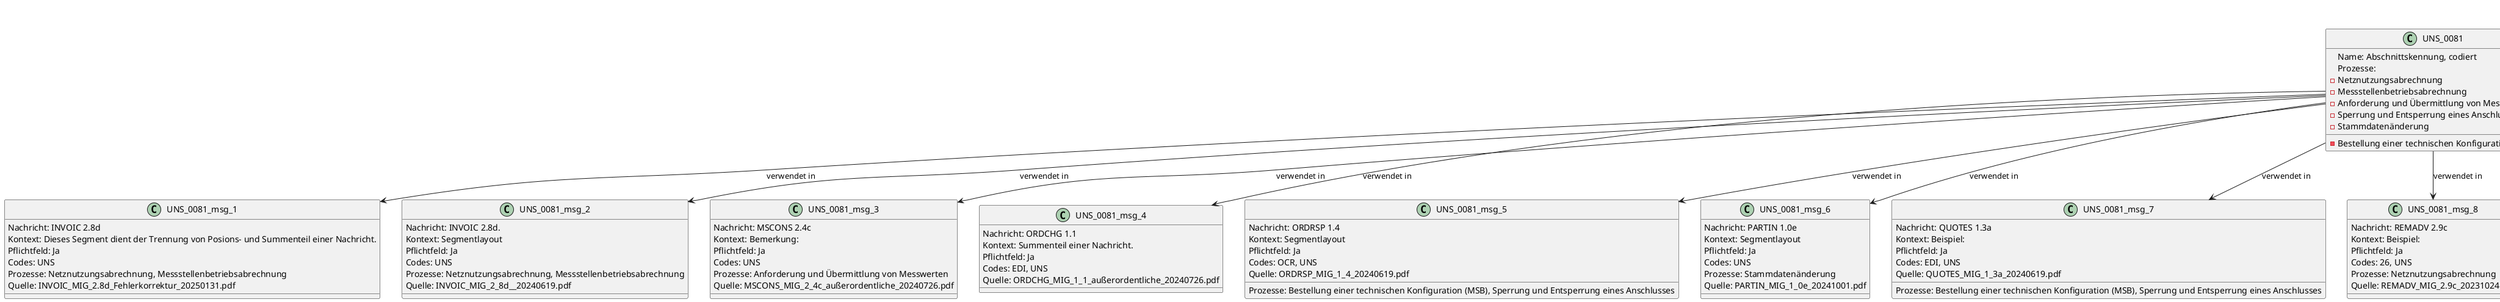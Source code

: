 @startuml
title Datenatlas – UNS:0081
class UNS_0081 {
  Name: Abschnittskennung, codiert
  Prozesse:
    - Netznutzungsabrechnung
    - Messstellenbetriebsabrechnung
    - Anforderung und Übermittlung von Messwerten
    - Bestellung einer technischen Konfiguration (MSB)
    - Sperrung und Entsperrung eines Anschlusses
    - Stammdatenänderung
}
class UNS_0081_msg_1 {
  Nachricht: INVOIC 2.8d
  Kontext: Dieses Segment dient der Trennung von Posions- und Summenteil einer Nachricht.
  Pflichtfeld: Ja
  Codes: UNS
  Prozesse: Netznutzungsabrechnung, Messstellenbetriebsabrechnung
  Quelle: INVOIC_MIG_2.8d_Fehlerkorrektur_20250131.pdf
}
UNS_0081 --> UNS_0081_msg_1 : verwendet in
class UNS_0081_msg_2 {
  Nachricht: INVOIC 2.8d.
  Kontext: Segmentlayout
  Pflichtfeld: Ja
  Codes: UNS
  Prozesse: Netznutzungsabrechnung, Messstellenbetriebsabrechnung
  Quelle: INVOIC_MIG_2_8d__20240619.pdf
}
UNS_0081 --> UNS_0081_msg_2 : verwendet in
class UNS_0081_msg_3 {
  Nachricht: MSCONS 2.4c
  Kontext: Bemerkung:
  Pflichtfeld: Ja
  Codes: UNS
  Prozesse: Anforderung und Übermittlung von Messwerten
  Quelle: MSCONS_MIG_2_4c_außerordentliche_20240726.pdf
}
UNS_0081 --> UNS_0081_msg_3 : verwendet in
class UNS_0081_msg_4 {
  Nachricht: ORDCHG 1.1
  Kontext: Summenteil einer Nachricht.
  Pflichtfeld: Ja
  Codes: EDI, UNS
  Quelle: ORDCHG_MIG_1_1_außerordentliche_20240726.pdf
}
UNS_0081 --> UNS_0081_msg_4 : verwendet in
class UNS_0081_msg_5 {
  Nachricht: ORDRSP 1.4
  Kontext: Segmentlayout
  Pflichtfeld: Ja
  Codes: OCR, UNS
  Prozesse: Bestellung einer technischen Konfiguration (MSB), Sperrung und Entsperrung eines Anschlusses
  Quelle: ORDRSP_MIG_1_4_20240619.pdf
}
UNS_0081 --> UNS_0081_msg_5 : verwendet in
class UNS_0081_msg_6 {
  Nachricht: PARTIN 1.0e
  Kontext: Segmentlayout
  Pflichtfeld: Ja
  Codes: UNS
  Prozesse: Stammdatenänderung
  Quelle: PARTIN_MIG_1_0e_20241001.pdf
}
UNS_0081 --> UNS_0081_msg_6 : verwendet in
class UNS_0081_msg_7 {
  Nachricht: QUOTES 1.3a
  Kontext: Beispiel:
  Pflichtfeld: Ja
  Codes: EDI, UNS
  Prozesse: Bestellung einer technischen Konfiguration (MSB), Sperrung und Entsperrung eines Anschlusses
  Quelle: QUOTES_MIG_1_3a_20240619.pdf
}
UNS_0081 --> UNS_0081_msg_7 : verwendet in
class UNS_0081_msg_8 {
  Nachricht: REMADV 2.9c
  Kontext: Beispiel:
  Pflichtfeld: Ja
  Codes: 26, UNS
  Prozesse: Netznutzungsabrechnung
  Quelle: REMADV_MIG_2.9c_20231024.pdf
}
UNS_0081 --> UNS_0081_msg_8 : verwendet in
class UNS_0081_msg_9 {
  Nachricht: REQOTE 1.3b
  Kontext: Bemerkung:
  Pflichtfeld: Ja
  Codes: UNS
  Prozesse: Bestellung einer technischen Konfiguration (MSB)
  Quelle: REQOTE_MIG_1_3b_20241001.pdf
}
UNS_0081 --> UNS_0081_msg_9 : verwendet in
class UNS_0081_proc_1 <<process>> {
  Netznutzungsabrechnung
  Gesetze: StromNEV, StromNZV
  Zusammenfassung: Wie funktioniert die Netznutzungsabrechnung zwischen Netzbetreiber und Lieferant?
}
UNS_0081 ..> UNS_0081_proc_1 : eingebettet in
class UNS_0081_proc_2 <<process>> {
  Messstellenbetriebsabrechnung
  Gesetze: MsbG
  Zusammenfassung: Beschreibe den Prozess der Abrechnung von Messstellenbetriebsleistungen.
}
UNS_0081 ..> UNS_0081_proc_2 : eingebettet in
class UNS_0081_proc_3 <<process>> {
  Anforderung und Übermittlung von Messwerten
  Gesetze: MsbG
  Zusammenfassung: Wie kann ein Marktpartner (z.B.
}
UNS_0081 ..> UNS_0081_proc_3 : eingebettet in
class UNS_0081_proc_4 <<process>> {
  Bestellung einer technischen Konfiguration (MSB)
  Gesetze: MsbG, EnWG
  Zusammenfassung: Erläutere den Prozess zur Bestellung einer spezifischen technischen Konfiguration bei einem Messstellenbetreiber, beispielsweise für ein intelligentes Messsystem.
}
UNS_0081 ..> UNS_0081_proc_4 : eingebettet in
class UNS_0081_proc_5 <<process>> {
  Sperrung und Entsperrung eines Anschlusses
  Gesetze: StromGVV
  Zusammenfassung: Beschreibe den End-to-End-Prozess für die Sperrung und Wiederherstellung eines Netzanschlusses.
}
UNS_0081 ..> UNS_0081_proc_5 : eingebettet in
class UNS_0081_proc_6 <<process>> {
  Stammdatenänderung
  Zusammenfassung: Wie wird eine Stammdatenänderung an einer Marktlokation, wie z.B.
}
UNS_0081 ..> UNS_0081_proc_6 : eingebettet in
@enduml